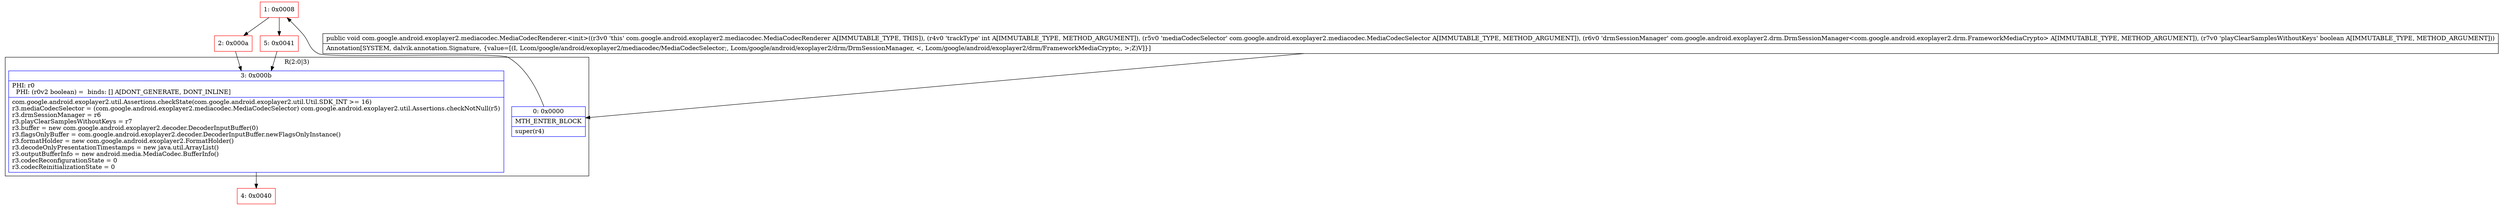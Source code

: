 digraph "CFG forcom.google.android.exoplayer2.mediacodec.MediaCodecRenderer.\<init\>(ILcom\/google\/android\/exoplayer2\/mediacodec\/MediaCodecSelector;Lcom\/google\/android\/exoplayer2\/drm\/DrmSessionManager;Z)V" {
subgraph cluster_Region_1767277747 {
label = "R(2:0|3)";
node [shape=record,color=blue];
Node_0 [shape=record,label="{0\:\ 0x0000|MTH_ENTER_BLOCK\l|super(r4)\l}"];
Node_3 [shape=record,label="{3\:\ 0x000b|PHI: r0 \l  PHI: (r0v2 boolean) =  binds: [] A[DONT_GENERATE, DONT_INLINE]\l|com.google.android.exoplayer2.util.Assertions.checkState(com.google.android.exoplayer2.util.Util.SDK_INT \>= 16)\lr3.mediaCodecSelector = (com.google.android.exoplayer2.mediacodec.MediaCodecSelector) com.google.android.exoplayer2.util.Assertions.checkNotNull(r5)\lr3.drmSessionManager = r6\lr3.playClearSamplesWithoutKeys = r7\lr3.buffer = new com.google.android.exoplayer2.decoder.DecoderInputBuffer(0)\lr3.flagsOnlyBuffer = com.google.android.exoplayer2.decoder.DecoderInputBuffer.newFlagsOnlyInstance()\lr3.formatHolder = new com.google.android.exoplayer2.FormatHolder()\lr3.decodeOnlyPresentationTimestamps = new java.util.ArrayList()\lr3.outputBufferInfo = new android.media.MediaCodec.BufferInfo()\lr3.codecReconfigurationState = 0\lr3.codecReinitializationState = 0\l}"];
}
Node_1 [shape=record,color=red,label="{1\:\ 0x0008}"];
Node_2 [shape=record,color=red,label="{2\:\ 0x000a}"];
Node_4 [shape=record,color=red,label="{4\:\ 0x0040}"];
Node_5 [shape=record,color=red,label="{5\:\ 0x0041}"];
MethodNode[shape=record,label="{public void com.google.android.exoplayer2.mediacodec.MediaCodecRenderer.\<init\>((r3v0 'this' com.google.android.exoplayer2.mediacodec.MediaCodecRenderer A[IMMUTABLE_TYPE, THIS]), (r4v0 'trackType' int A[IMMUTABLE_TYPE, METHOD_ARGUMENT]), (r5v0 'mediaCodecSelector' com.google.android.exoplayer2.mediacodec.MediaCodecSelector A[IMMUTABLE_TYPE, METHOD_ARGUMENT]), (r6v0 'drmSessionManager' com.google.android.exoplayer2.drm.DrmSessionManager\<com.google.android.exoplayer2.drm.FrameworkMediaCrypto\> A[IMMUTABLE_TYPE, METHOD_ARGUMENT]), (r7v0 'playClearSamplesWithoutKeys' boolean A[IMMUTABLE_TYPE, METHOD_ARGUMENT]))  | Annotation[SYSTEM, dalvik.annotation.Signature, \{value=[(I, Lcom\/google\/android\/exoplayer2\/mediacodec\/MediaCodecSelector;, Lcom\/google\/android\/exoplayer2\/drm\/DrmSessionManager, \<, Lcom\/google\/android\/exoplayer2\/drm\/FrameworkMediaCrypto;, \>;Z)V]\}]\l}"];
MethodNode -> Node_0;
Node_0 -> Node_1;
Node_3 -> Node_4;
Node_1 -> Node_2;
Node_1 -> Node_5;
Node_2 -> Node_3;
Node_5 -> Node_3;
}

